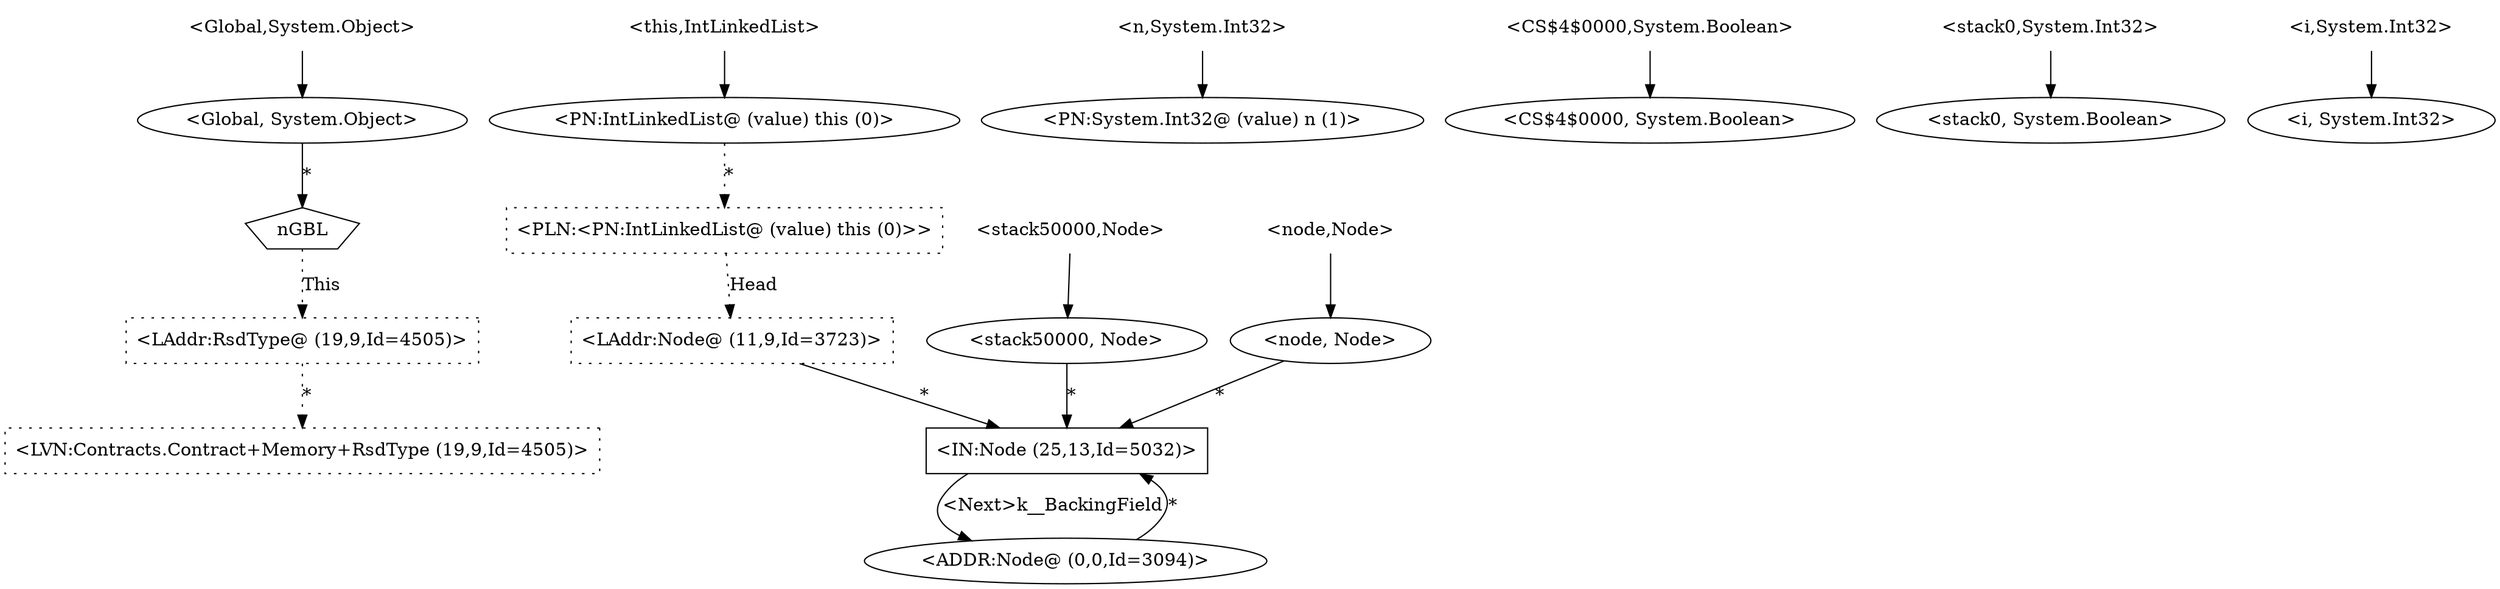 digraph PTG {
"<Global,System.Object>" [shape = none]
"<Global,System.Object>" -> "<Global, System.Object>" [label = ""]
"<this,IntLinkedList>" [shape = none]
"<this,IntLinkedList>" -> "<PN:IntLinkedList@ (value) this (0)>" [label = ""]
"<n,System.Int32>" [shape = none]
"<n,System.Int32>" -> "<PN:System.Int32@ (value) n (1)>" [label = ""]
"<CS$4$0000,System.Boolean>" [shape = none]
"<CS$4$0000,System.Boolean>" -> "<CS$4$0000, System.Boolean>" [label = ""]
"<stack0,System.Int32>" [shape = none]
"<stack0,System.Int32>" -> "<stack0, System.Boolean>" [label = ""]
"<i,System.Int32>" [shape = none]
"<i,System.Int32>" -> "<i, System.Int32>" [label = ""]
"<stack50000,Node>" [shape = none]
"<stack50000,Node>" -> "<stack50000, Node>" [label = ""]
"<node,Node>" [shape = none]
"<node,Node>" -> "<node, Node>" [label = ""]
"<Global, System.Object>" [label = "<Global, System.Object>", shape = ellipse, style = solid ]
"nGBL" [label = "nGBL", shape = pentagon, style = solid ]
"<stack50000, Node>" [label = "<stack50000, Node>", shape = ellipse, style = solid ]
"<IN:Node (25,13,Id=5032)>" [label = "<IN:Node (25,13,Id=5032)>", shape = box, style = solid ]
"<node, Node>" [label = "<node, Node>", shape = ellipse, style = solid ]
"<ADDR:Node@ (0,0,Id=3094)>" [label = "<ADDR:Node@ (0,0,Id=3094)>", shape = ellipse, style = solid ]
"<LAddr:Node@ (11,9,Id=3723)>" [label = "<LAddr:Node@ (11,9,Id=3723)>", shape = box, style = dotted ]
"<PN:IntLinkedList@ (value) this (0)>" [label = "<PN:IntLinkedList@ (value) this (0)>", shape = ellipse, style = solid ]
"<PLN:<PN:IntLinkedList@ (value) this (0)>>" [label = "<PLN:<PN:IntLinkedList@ (value) this (0)>>", shape = box, style = dotted ]
"<LAddr:RsdType@ (19,9,Id=4505)>" [label = "<LAddr:RsdType@ (19,9,Id=4505)>", shape = box, style = dotted ]
"<LVN:Contracts.Contract+Memory+RsdType (19,9,Id=4505)>" [label = "<LVN:Contracts.Contract+Memory+RsdType (19,9,Id=4505)>", shape = box, style = dotted ]
"<Global, System.Object>" -> "nGBL" [label = "*",style = solid, color = black]
"<stack50000, Node>" -> "<IN:Node (25,13,Id=5032)>" [label = "*",style = solid, color = black]
"<node, Node>" -> "<IN:Node (25,13,Id=5032)>" [label = "*",style = solid, color = black]
"<IN:Node (25,13,Id=5032)>" -> "<ADDR:Node@ (0,0,Id=3094)>" [label = "<Next>k__BackingField",style = solid, color = black]
"<ADDR:Node@ (0,0,Id=3094)>" -> "<IN:Node (25,13,Id=5032)>" [label = "*",style = solid, color = black]
"<LAddr:Node@ (11,9,Id=3723)>" -> "<IN:Node (25,13,Id=5032)>" [label = "*",style = solid, color = black]

"<PN:IntLinkedList@ (value) this (0)>" -> "<PLN:<PN:IntLinkedList@ (value) this (0)>>" [label = "*",style = dotted, color = black]
"nGBL" -> "<LAddr:RsdType@ (19,9,Id=4505)>" [label = "This",style = dotted, color = black]
"<LAddr:RsdType@ (19,9,Id=4505)>" -> "<LVN:Contracts.Contract+Memory+RsdType (19,9,Id=4505)>" [label = "*",style = dotted, color = black]
"<PLN:<PN:IntLinkedList@ (value) this (0)>>" -> "<LAddr:Node@ (11,9,Id=3723)>" [label = "Head",style = dotted, color = black]
}
